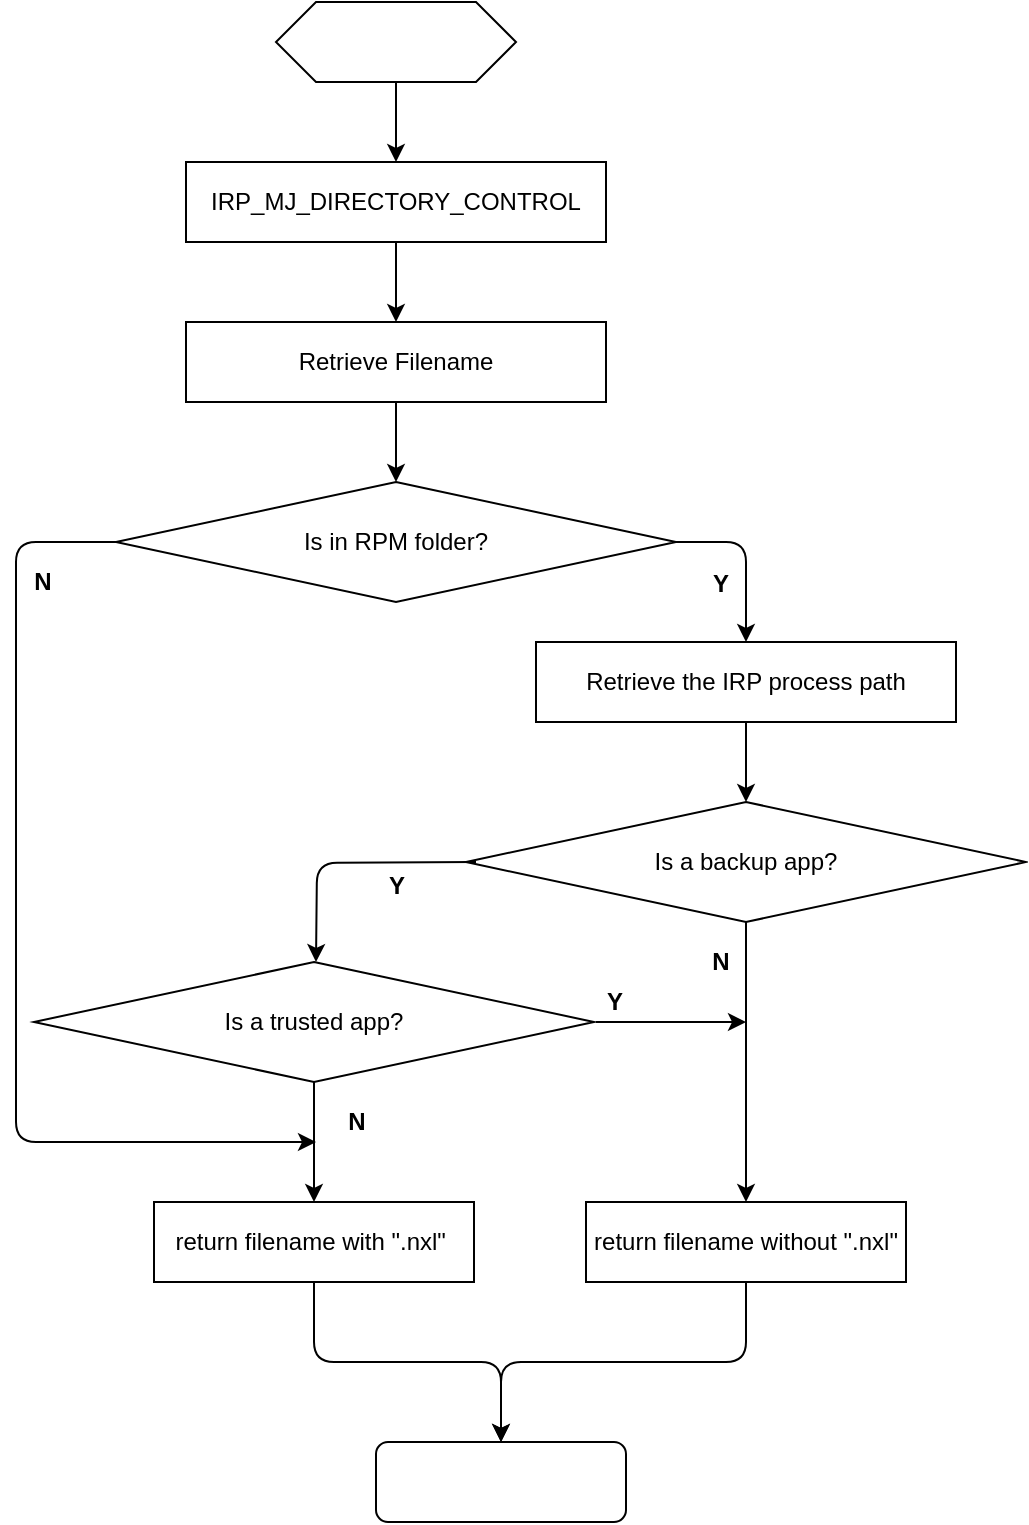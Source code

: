 <mxfile version="14.5.4" type="github">
  <diagram id="3b7WO4rr_zLypw5os_rb" name="Page-1">
    <mxGraphModel dx="1422" dy="789" grid="1" gridSize="10" guides="1" tooltips="1" connect="1" arrows="1" fold="1" page="1" pageScale="1" pageWidth="850" pageHeight="1100" math="0" shadow="0">
      <root>
        <mxCell id="0" />
        <mxCell id="1" parent="0" />
        <mxCell id="-3tM-keVwTwwfNCp3LF9-14" value="" style="edgeStyle=orthogonalEdgeStyle;rounded=0;orthogonalLoop=1;jettySize=auto;html=1;" edge="1" parent="1" source="-3tM-keVwTwwfNCp3LF9-1" target="-3tM-keVwTwwfNCp3LF9-2">
          <mxGeometry relative="1" as="geometry" />
        </mxCell>
        <mxCell id="-3tM-keVwTwwfNCp3LF9-1" value="" style="shape=hexagon;perimeter=hexagonPerimeter2;whiteSpace=wrap;html=1;fixedSize=1;" vertex="1" parent="1">
          <mxGeometry x="310" y="80" width="120" height="40" as="geometry" />
        </mxCell>
        <mxCell id="-3tM-keVwTwwfNCp3LF9-26" value="" style="edgeStyle=orthogonalEdgeStyle;rounded=0;orthogonalLoop=1;jettySize=auto;html=1;" edge="1" parent="1" source="-3tM-keVwTwwfNCp3LF9-2" target="-3tM-keVwTwwfNCp3LF9-25">
          <mxGeometry relative="1" as="geometry" />
        </mxCell>
        <mxCell id="-3tM-keVwTwwfNCp3LF9-2" value="&lt;font style=&quot;font-size: 12px&quot;&gt;IRP_MJ_DIRECTORY_CONTROL&lt;/font&gt;" style="rounded=0;whiteSpace=wrap;html=1;" vertex="1" parent="1">
          <mxGeometry x="265" y="160" width="210" height="40" as="geometry" />
        </mxCell>
        <mxCell id="-3tM-keVwTwwfNCp3LF9-45" value="" style="edgeStyle=orthogonalEdgeStyle;rounded=0;orthogonalLoop=1;jettySize=auto;html=1;entryX=0.5;entryY=0;entryDx=0;entryDy=0;" edge="1" parent="1" source="-3tM-keVwTwwfNCp3LF9-3" target="-3tM-keVwTwwfNCp3LF9-5">
          <mxGeometry relative="1" as="geometry" />
        </mxCell>
        <mxCell id="-3tM-keVwTwwfNCp3LF9-3" value="Is a backup app?" style="rhombus;whiteSpace=wrap;html=1;" vertex="1" parent="1">
          <mxGeometry x="405" y="480" width="280" height="60" as="geometry" />
        </mxCell>
        <mxCell id="-3tM-keVwTwwfNCp3LF9-4" value="" style="rounded=1;whiteSpace=wrap;html=1;glass=0;shadow=0;" vertex="1" parent="1">
          <mxGeometry x="360" y="800" width="125" height="40" as="geometry" />
        </mxCell>
        <mxCell id="-3tM-keVwTwwfNCp3LF9-5" value="return filename without &quot;.nxl&quot;" style="rounded=0;whiteSpace=wrap;html=1;" vertex="1" parent="1">
          <mxGeometry x="465" y="680" width="160" height="40" as="geometry" />
        </mxCell>
        <mxCell id="-3tM-keVwTwwfNCp3LF9-6" value="return filename with &quot;.nxl&quot;&amp;nbsp;" style="rounded=0;whiteSpace=wrap;html=1;" vertex="1" parent="1">
          <mxGeometry x="249" y="680" width="160" height="40" as="geometry" />
        </mxCell>
        <mxCell id="-3tM-keVwTwwfNCp3LF9-16" value="" style="edgeStyle=orthogonalEdgeStyle;rounded=0;orthogonalLoop=1;jettySize=auto;html=1;" edge="1" parent="1" source="-3tM-keVwTwwfNCp3LF9-13" target="-3tM-keVwTwwfNCp3LF9-3">
          <mxGeometry relative="1" as="geometry" />
        </mxCell>
        <mxCell id="-3tM-keVwTwwfNCp3LF9-13" value="Retrieve the IRP process path" style="rounded=0;whiteSpace=wrap;html=1;" vertex="1" parent="1">
          <mxGeometry x="440" y="400" width="210" height="40" as="geometry" />
        </mxCell>
        <mxCell id="-3tM-keVwTwwfNCp3LF9-17" value="" style="endArrow=classic;html=1;exitX=0;exitY=0.5;exitDx=0;exitDy=0;edgeStyle=orthogonalEdgeStyle;" edge="1" parent="1">
          <mxGeometry width="50" height="50" relative="1" as="geometry">
            <mxPoint x="410" y="510" as="sourcePoint" />
            <mxPoint x="330" y="560" as="targetPoint" />
          </mxGeometry>
        </mxCell>
        <mxCell id="-3tM-keVwTwwfNCp3LF9-22" value="&lt;b&gt;Y&lt;/b&gt;" style="text;html=1;align=center;verticalAlign=middle;resizable=0;points=[];autosize=1;" vertex="1" parent="1">
          <mxGeometry x="469" y="570" width="20" height="20" as="geometry" />
        </mxCell>
        <mxCell id="-3tM-keVwTwwfNCp3LF9-23" value="&lt;b&gt;N&lt;/b&gt;" style="text;html=1;align=center;verticalAlign=middle;resizable=0;points=[];autosize=1;" vertex="1" parent="1">
          <mxGeometry x="522" y="550" width="20" height="20" as="geometry" />
        </mxCell>
        <mxCell id="-3tM-keVwTwwfNCp3LF9-28" value="" style="edgeStyle=orthogonalEdgeStyle;rounded=0;orthogonalLoop=1;jettySize=auto;html=1;" edge="1" parent="1" source="-3tM-keVwTwwfNCp3LF9-25" target="-3tM-keVwTwwfNCp3LF9-27">
          <mxGeometry relative="1" as="geometry" />
        </mxCell>
        <mxCell id="-3tM-keVwTwwfNCp3LF9-25" value="Retrieve Filename" style="rounded=0;whiteSpace=wrap;html=1;" vertex="1" parent="1">
          <mxGeometry x="265" y="240" width="210" height="40" as="geometry" />
        </mxCell>
        <mxCell id="-3tM-keVwTwwfNCp3LF9-27" value="Is in RPM folder?" style="rhombus;whiteSpace=wrap;html=1;" vertex="1" parent="1">
          <mxGeometry x="230" y="320" width="280" height="60" as="geometry" />
        </mxCell>
        <mxCell id="-3tM-keVwTwwfNCp3LF9-32" value="" style="endArrow=classic;html=1;exitX=1;exitY=0.5;exitDx=0;exitDy=0;entryX=0.5;entryY=0;entryDx=0;entryDy=0;edgeStyle=orthogonalEdgeStyle;" edge="1" parent="1" source="-3tM-keVwTwwfNCp3LF9-27" target="-3tM-keVwTwwfNCp3LF9-13">
          <mxGeometry width="50" height="50" relative="1" as="geometry">
            <mxPoint x="400" y="510" as="sourcePoint" />
            <mxPoint x="450" y="460" as="targetPoint" />
          </mxGeometry>
        </mxCell>
        <mxCell id="-3tM-keVwTwwfNCp3LF9-33" value="&lt;b&gt;Y&lt;/b&gt;" style="text;html=1;align=center;verticalAlign=middle;resizable=0;points=[];autosize=1;" vertex="1" parent="1">
          <mxGeometry x="522" y="361" width="20" height="20" as="geometry" />
        </mxCell>
        <mxCell id="-3tM-keVwTwwfNCp3LF9-34" value="" style="endArrow=classic;html=1;exitX=0;exitY=0.5;exitDx=0;exitDy=0;edgeStyle=orthogonalEdgeStyle;" edge="1" parent="1" source="-3tM-keVwTwwfNCp3LF9-27">
          <mxGeometry width="50" height="50" relative="1" as="geometry">
            <mxPoint x="400" y="510" as="sourcePoint" />
            <mxPoint x="330" y="650" as="targetPoint" />
            <Array as="points">
              <mxPoint x="180" y="350" />
              <mxPoint x="180" y="650" />
            </Array>
          </mxGeometry>
        </mxCell>
        <mxCell id="-3tM-keVwTwwfNCp3LF9-36" value="&lt;b&gt;N&lt;/b&gt;" style="text;html=1;align=center;verticalAlign=middle;resizable=0;points=[];autosize=1;" vertex="1" parent="1">
          <mxGeometry x="183" y="360" width="20" height="20" as="geometry" />
        </mxCell>
        <mxCell id="-3tM-keVwTwwfNCp3LF9-40" value="" style="edgeStyle=orthogonalEdgeStyle;rounded=0;orthogonalLoop=1;jettySize=auto;html=1;" edge="1" parent="1" source="-3tM-keVwTwwfNCp3LF9-37" target="-3tM-keVwTwwfNCp3LF9-6">
          <mxGeometry relative="1" as="geometry" />
        </mxCell>
        <mxCell id="-3tM-keVwTwwfNCp3LF9-46" value="" style="edgeStyle=orthogonalEdgeStyle;rounded=0;orthogonalLoop=1;jettySize=auto;html=1;" edge="1" parent="1">
          <mxGeometry relative="1" as="geometry">
            <mxPoint x="470" y="590" as="sourcePoint" />
            <mxPoint x="545" y="590" as="targetPoint" />
          </mxGeometry>
        </mxCell>
        <mxCell id="-3tM-keVwTwwfNCp3LF9-37" value="Is a trusted app?" style="rhombus;whiteSpace=wrap;html=1;" vertex="1" parent="1">
          <mxGeometry x="189" y="560" width="280" height="60" as="geometry" />
        </mxCell>
        <mxCell id="-3tM-keVwTwwfNCp3LF9-41" value="&lt;b&gt;Y&lt;/b&gt;" style="text;html=1;align=center;verticalAlign=middle;resizable=0;points=[];autosize=1;" vertex="1" parent="1">
          <mxGeometry x="360" y="512" width="20" height="20" as="geometry" />
        </mxCell>
        <mxCell id="-3tM-keVwTwwfNCp3LF9-42" value="&lt;b&gt;N&lt;/b&gt;" style="text;html=1;align=center;verticalAlign=middle;resizable=0;points=[];autosize=1;" vertex="1" parent="1">
          <mxGeometry x="340" y="630" width="20" height="20" as="geometry" />
        </mxCell>
        <mxCell id="-3tM-keVwTwwfNCp3LF9-43" value="" style="endArrow=classic;html=1;exitX=0.5;exitY=1;exitDx=0;exitDy=0;entryX=0.5;entryY=0;entryDx=0;entryDy=0;edgeStyle=orthogonalEdgeStyle;" edge="1" parent="1" source="-3tM-keVwTwwfNCp3LF9-5" target="-3tM-keVwTwwfNCp3LF9-4">
          <mxGeometry width="50" height="50" relative="1" as="geometry">
            <mxPoint x="390" y="510" as="sourcePoint" />
            <mxPoint x="440" y="460" as="targetPoint" />
          </mxGeometry>
        </mxCell>
        <mxCell id="-3tM-keVwTwwfNCp3LF9-44" value="" style="endArrow=classic;html=1;exitX=0.5;exitY=1;exitDx=0;exitDy=0;entryX=0.5;entryY=0;entryDx=0;entryDy=0;edgeStyle=orthogonalEdgeStyle;" edge="1" parent="1" source="-3tM-keVwTwwfNCp3LF9-6" target="-3tM-keVwTwwfNCp3LF9-4">
          <mxGeometry width="50" height="50" relative="1" as="geometry">
            <mxPoint x="390" y="510" as="sourcePoint" />
            <mxPoint x="440" y="460" as="targetPoint" />
          </mxGeometry>
        </mxCell>
      </root>
    </mxGraphModel>
  </diagram>
</mxfile>
